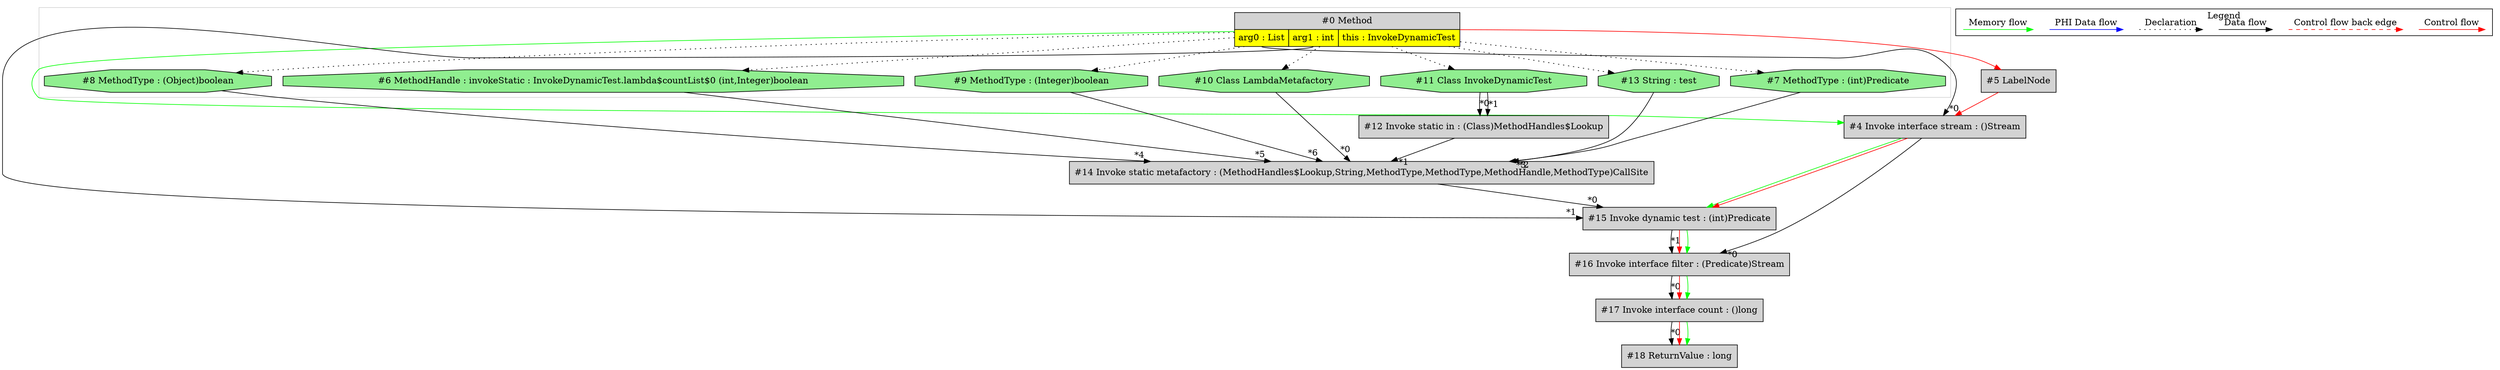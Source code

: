 digraph {
 node0[margin="0", label=<<table border="0" cellborder="1" cellspacing="0" cellpadding="5"><tr><td colspan="3">#0 Method</td></tr><tr><td port="prj1" bgcolor="yellow">arg0 : List</td><td port="prj2" bgcolor="yellow">arg1 : int</td><td port="prj3" bgcolor="yellow">this : InvokeDynamicTest</td></tr></table>>,shape=none, fillcolor=lightgrey, style=filled];
 node5[label="#5 LabelNode",shape=box, fillcolor=lightgrey, style=filled];
 node0 -> node5[labeldistance=2, color=red, fontcolor=red];
 node4[label="#4 Invoke interface stream : ()Stream",shape=box, fillcolor=lightgrey, style=filled];
 node0:prj1 -> node4[headlabel="*0", labeldistance=2];
 node5 -> node4[labeldistance=2, color=red, fontcolor=red];
 node0 -> node4[labeldistance=2, color=green, constraint=false];
 node16[label="#16 Invoke interface filter : (Predicate)Stream",shape=box, fillcolor=lightgrey, style=filled];
 node4 -> node16[headlabel="*0", labeldistance=2];
 node15 -> node16[headlabel="*1", labeldistance=2];
 node15 -> node16[labeldistance=2, color=red, fontcolor=red];
 node15 -> node16[labeldistance=2, color=green, constraint=false];
 node15[label="#15 Invoke dynamic test : (int)Predicate",shape=box, fillcolor=lightgrey, style=filled];
 node14 -> node15[headlabel="*0", labeldistance=2];
 node0:prj2 -> node15[headlabel="*1", labeldistance=2];
 node4 -> node15[labeldistance=2, color=green, constraint=false];
 node4 -> node15[labeldistance=2, color=red, fontcolor=red];
 node14[label="#14 Invoke static metafactory : (MethodHandles$Lookup,String,MethodType,MethodType,MethodHandle,MethodType)CallSite",shape=box, fillcolor=lightgrey, style=filled];
 node10 -> node14[headlabel="*0", labeldistance=2];
 node12 -> node14[headlabel="*1", labeldistance=2];
 node13 -> node14[headlabel="*2", labeldistance=2];
 node7 -> node14[headlabel="*3", labeldistance=2];
 node8 -> node14[headlabel="*4", labeldistance=2];
 node6 -> node14[headlabel="*5", labeldistance=2];
 node9 -> node14[headlabel="*6", labeldistance=2];
 node9[label="#9 MethodType : (Integer)boolean",shape=octagon, fillcolor=lightgreen, style=filled];
 node0 -> node9[style=dotted];
 node6[label="#6 MethodHandle : invokeStatic : InvokeDynamicTest.lambda$countList$0 (int,Integer)boolean",shape=octagon, fillcolor=lightgreen, style=filled];
 node0 -> node6[style=dotted];
 node8[label="#8 MethodType : (Object)boolean",shape=octagon, fillcolor=lightgreen, style=filled];
 node0 -> node8[style=dotted];
 node7[label="#7 MethodType : (int)Predicate",shape=octagon, fillcolor=lightgreen, style=filled];
 node0 -> node7[style=dotted];
 node13[label="#13 String : test",shape=octagon, fillcolor=lightgreen, style=filled];
 node0 -> node13[style=dotted];
 node12[label="#12 Invoke static in : (Class)MethodHandles$Lookup",shape=box, fillcolor=lightgrey, style=filled];
 node11 -> node12[headlabel="*0", labeldistance=2];
 node11 -> node12[headlabel="*1", labeldistance=2];
 node11[label="#11 Class InvokeDynamicTest",shape=octagon, fillcolor=lightgreen, style=filled];
 node0 -> node11[style=dotted];
 node10[label="#10 Class LambdaMetafactory",shape=octagon, fillcolor=lightgreen, style=filled];
 node0 -> node10[style=dotted];
 node17[label="#17 Invoke interface count : ()long",shape=box, fillcolor=lightgrey, style=filled];
 node16 -> node17[headlabel="*0", labeldistance=2];
 node16 -> node17[labeldistance=2, color=red, fontcolor=red];
 node16 -> node17[labeldistance=2, color=green, constraint=false];
 node18[label="#18 ReturnValue : long",shape=box, fillcolor=lightgrey, style=filled];
 node17 -> node18[headlabel="*0", labeldistance=2];
 node17 -> node18[labeldistance=2, color=red, fontcolor=red];
 node17 -> node18[labeldistance=2, color=green, constraint=false];
 subgraph cluster_0 {
  color=lightgray;
  node0;
  node6;
  node7;
  node8;
  node9;
  node10;
  node11;
  node13;
 }
 subgraph cluster_000 {
  label = "Legend";
  node [shape=point]
  {
   rank=same;
   c0 [style = invis];
   c1 [style = invis];
   c2 [style = invis];
   c3 [style = invis];
   d0 [style = invis];
   d1 [style = invis];
   d2 [style = invis];
   d3 [style = invis];
   d4 [style = invis];
   d5 [style = invis];
   d6 [style = invis];
   d7 [style = invis];
  }
  c0 -> c1 [label="Control flow", style=solid, color=red]
  c2 -> c3 [label="Control flow back edge", style=dashed, color=red]
  d0 -> d1 [label="Data flow"]
  d2 -> d3 [label="Declaration", style=dotted]
  d4 -> d5 [label="PHI Data flow", color=blue]
  d6 -> d7 [label="Memory flow", color=green]
 }

}
